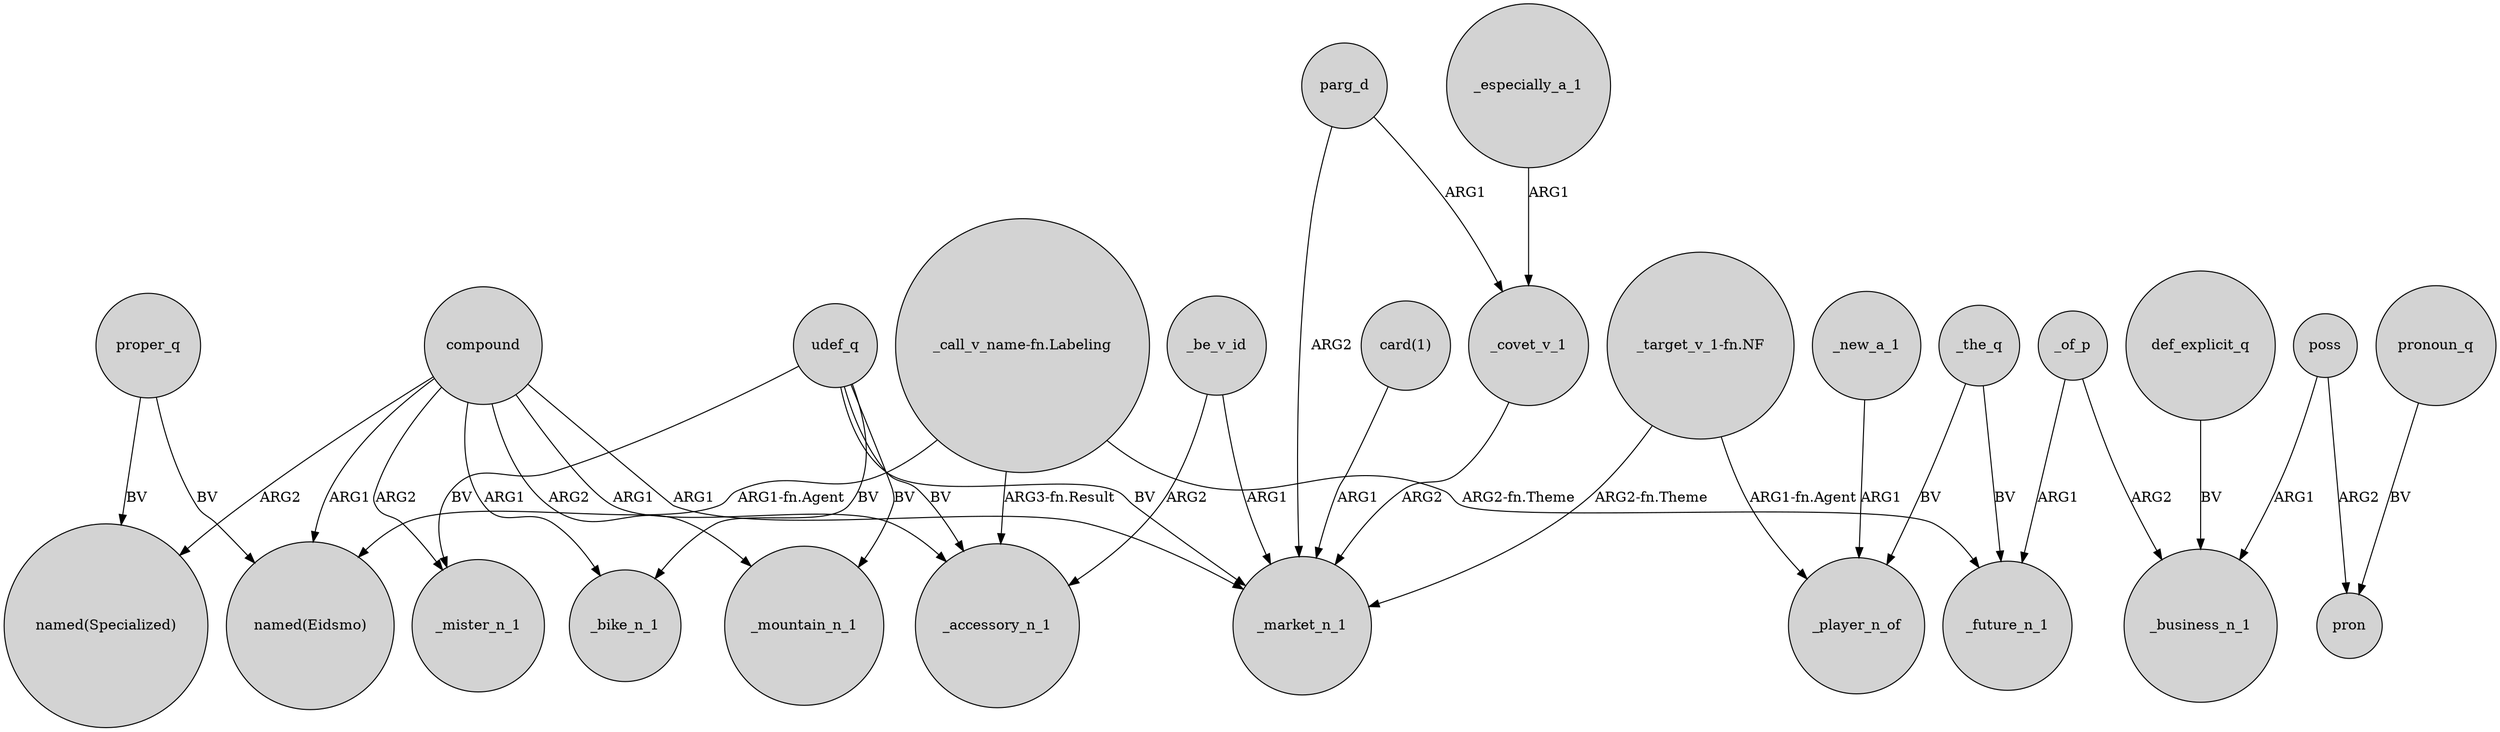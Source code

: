 digraph {
	node [shape=circle style=filled]
	compound -> "named(Eidsmo)" [label=ARG1]
	compound -> _mountain_n_1 [label=ARG2]
	poss -> pron [label=ARG2]
	proper_q -> "named(Eidsmo)" [label=BV]
	"card(1)" -> _market_n_1 [label=ARG1]
	udef_q -> _accessory_n_1 [label=BV]
	"_target_v_1-fn.NF" -> _player_n_of [label="ARG1-fn.Agent"]
	compound -> _accessory_n_1 [label=ARG1]
	_new_a_1 -> _player_n_of [label=ARG1]
	compound -> _mister_n_1 [label=ARG2]
	poss -> _business_n_1 [label=ARG1]
	udef_q -> _mister_n_1 [label=BV]
	udef_q -> _market_n_1 [label=BV]
	udef_q -> _bike_n_1 [label=BV]
	_of_p -> _business_n_1 [label=ARG2]
	parg_d -> _market_n_1 [label=ARG2]
	"_target_v_1-fn.NF" -> _market_n_1 [label="ARG2-fn.Theme"]
	_of_p -> _future_n_1 [label=ARG1]
	pronoun_q -> pron [label=BV]
	"_call_v_name-fn.Labeling" -> "named(Eidsmo)" [label="ARG1-fn.Agent"]
	compound -> "named(Specialized)" [label=ARG2]
	proper_q -> "named(Specialized)" [label=BV]
	"_call_v_name-fn.Labeling" -> _accessory_n_1 [label="ARG3-fn.Result"]
	_be_v_id -> _accessory_n_1 [label=ARG2]
	_the_q -> _player_n_of [label=BV]
	udef_q -> _mountain_n_1 [label=BV]
	parg_d -> _covet_v_1 [label=ARG1]
	compound -> _market_n_1 [label=ARG1]
	_be_v_id -> _market_n_1 [label=ARG1]
	_covet_v_1 -> _market_n_1 [label=ARG2]
	compound -> _bike_n_1 [label=ARG1]
	_especially_a_1 -> _covet_v_1 [label=ARG1]
	"_call_v_name-fn.Labeling" -> _future_n_1 [label="ARG2-fn.Theme"]
	_the_q -> _future_n_1 [label=BV]
	def_explicit_q -> _business_n_1 [label=BV]
}
